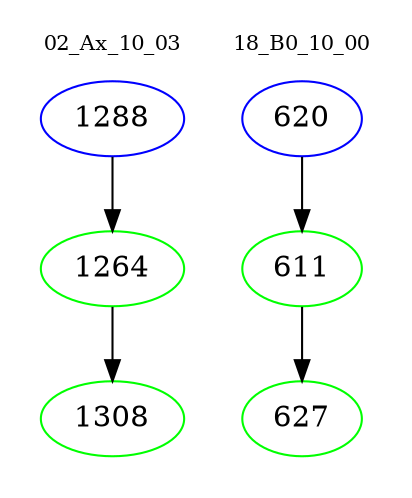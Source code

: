 digraph{
subgraph cluster_0 {
color = white
label = "02_Ax_10_03";
fontsize=10;
T0_1288 [label="1288", color="blue"]
T0_1288 -> T0_1264 [color="black"]
T0_1264 [label="1264", color="green"]
T0_1264 -> T0_1308 [color="black"]
T0_1308 [label="1308", color="green"]
}
subgraph cluster_1 {
color = white
label = "18_B0_10_00";
fontsize=10;
T1_620 [label="620", color="blue"]
T1_620 -> T1_611 [color="black"]
T1_611 [label="611", color="green"]
T1_611 -> T1_627 [color="black"]
T1_627 [label="627", color="green"]
}
}
